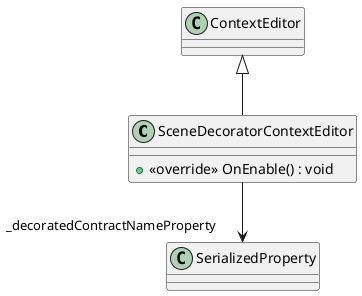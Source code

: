 @startuml
class SceneDecoratorContextEditor {
    + <<override>> OnEnable() : void
}
ContextEditor <|-- SceneDecoratorContextEditor
SceneDecoratorContextEditor --> "_decoratedContractNameProperty" SerializedProperty
@enduml
